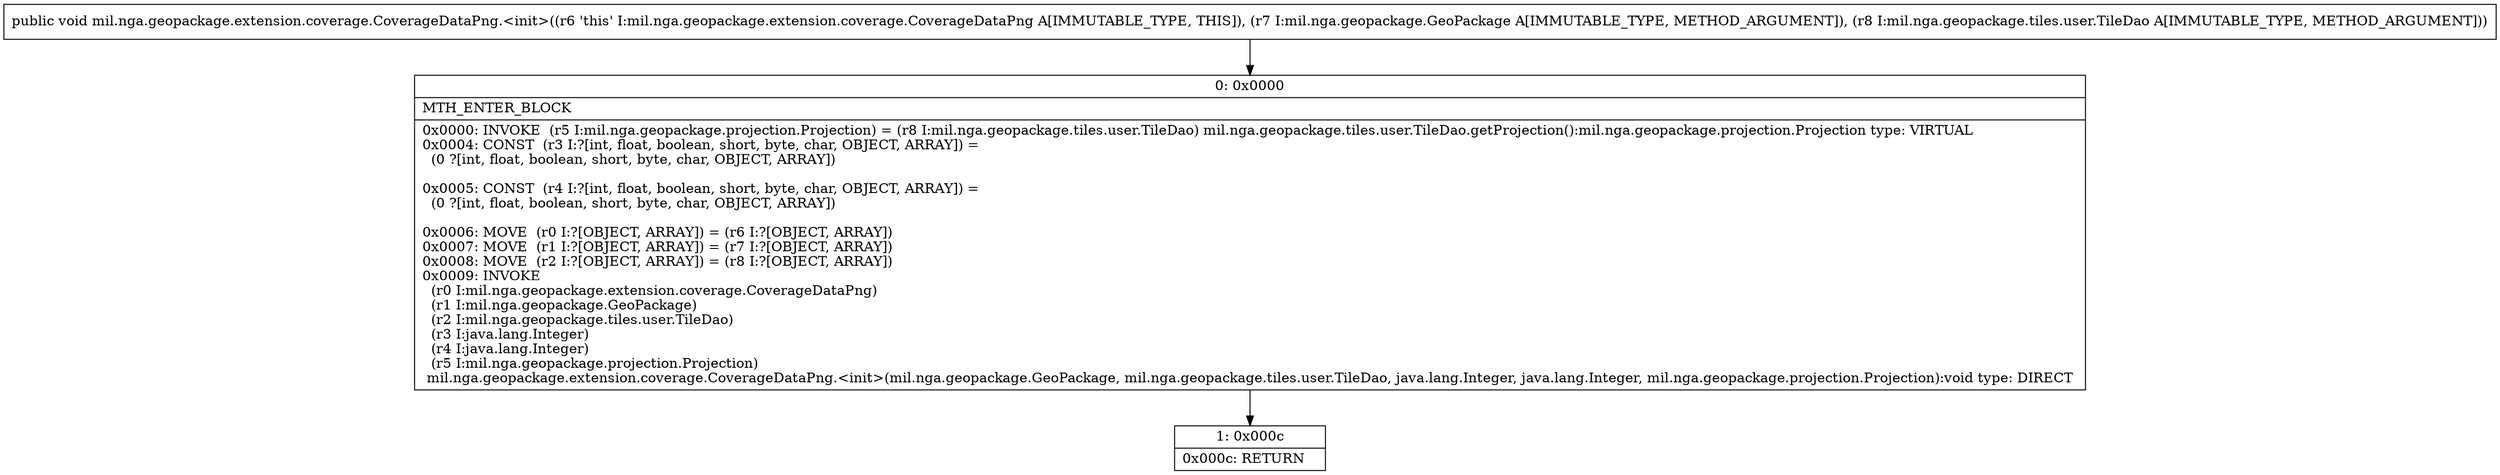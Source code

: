 digraph "CFG formil.nga.geopackage.extension.coverage.CoverageDataPng.\<init\>(Lmil\/nga\/geopackage\/GeoPackage;Lmil\/nga\/geopackage\/tiles\/user\/TileDao;)V" {
Node_0 [shape=record,label="{0\:\ 0x0000|MTH_ENTER_BLOCK\l|0x0000: INVOKE  (r5 I:mil.nga.geopackage.projection.Projection) = (r8 I:mil.nga.geopackage.tiles.user.TileDao) mil.nga.geopackage.tiles.user.TileDao.getProjection():mil.nga.geopackage.projection.Projection type: VIRTUAL \l0x0004: CONST  (r3 I:?[int, float, boolean, short, byte, char, OBJECT, ARRAY]) = \l  (0 ?[int, float, boolean, short, byte, char, OBJECT, ARRAY])\l \l0x0005: CONST  (r4 I:?[int, float, boolean, short, byte, char, OBJECT, ARRAY]) = \l  (0 ?[int, float, boolean, short, byte, char, OBJECT, ARRAY])\l \l0x0006: MOVE  (r0 I:?[OBJECT, ARRAY]) = (r6 I:?[OBJECT, ARRAY]) \l0x0007: MOVE  (r1 I:?[OBJECT, ARRAY]) = (r7 I:?[OBJECT, ARRAY]) \l0x0008: MOVE  (r2 I:?[OBJECT, ARRAY]) = (r8 I:?[OBJECT, ARRAY]) \l0x0009: INVOKE  \l  (r0 I:mil.nga.geopackage.extension.coverage.CoverageDataPng)\l  (r1 I:mil.nga.geopackage.GeoPackage)\l  (r2 I:mil.nga.geopackage.tiles.user.TileDao)\l  (r3 I:java.lang.Integer)\l  (r4 I:java.lang.Integer)\l  (r5 I:mil.nga.geopackage.projection.Projection)\l mil.nga.geopackage.extension.coverage.CoverageDataPng.\<init\>(mil.nga.geopackage.GeoPackage, mil.nga.geopackage.tiles.user.TileDao, java.lang.Integer, java.lang.Integer, mil.nga.geopackage.projection.Projection):void type: DIRECT \l}"];
Node_1 [shape=record,label="{1\:\ 0x000c|0x000c: RETURN   \l}"];
MethodNode[shape=record,label="{public void mil.nga.geopackage.extension.coverage.CoverageDataPng.\<init\>((r6 'this' I:mil.nga.geopackage.extension.coverage.CoverageDataPng A[IMMUTABLE_TYPE, THIS]), (r7 I:mil.nga.geopackage.GeoPackage A[IMMUTABLE_TYPE, METHOD_ARGUMENT]), (r8 I:mil.nga.geopackage.tiles.user.TileDao A[IMMUTABLE_TYPE, METHOD_ARGUMENT])) }"];
MethodNode -> Node_0;
Node_0 -> Node_1;
}

